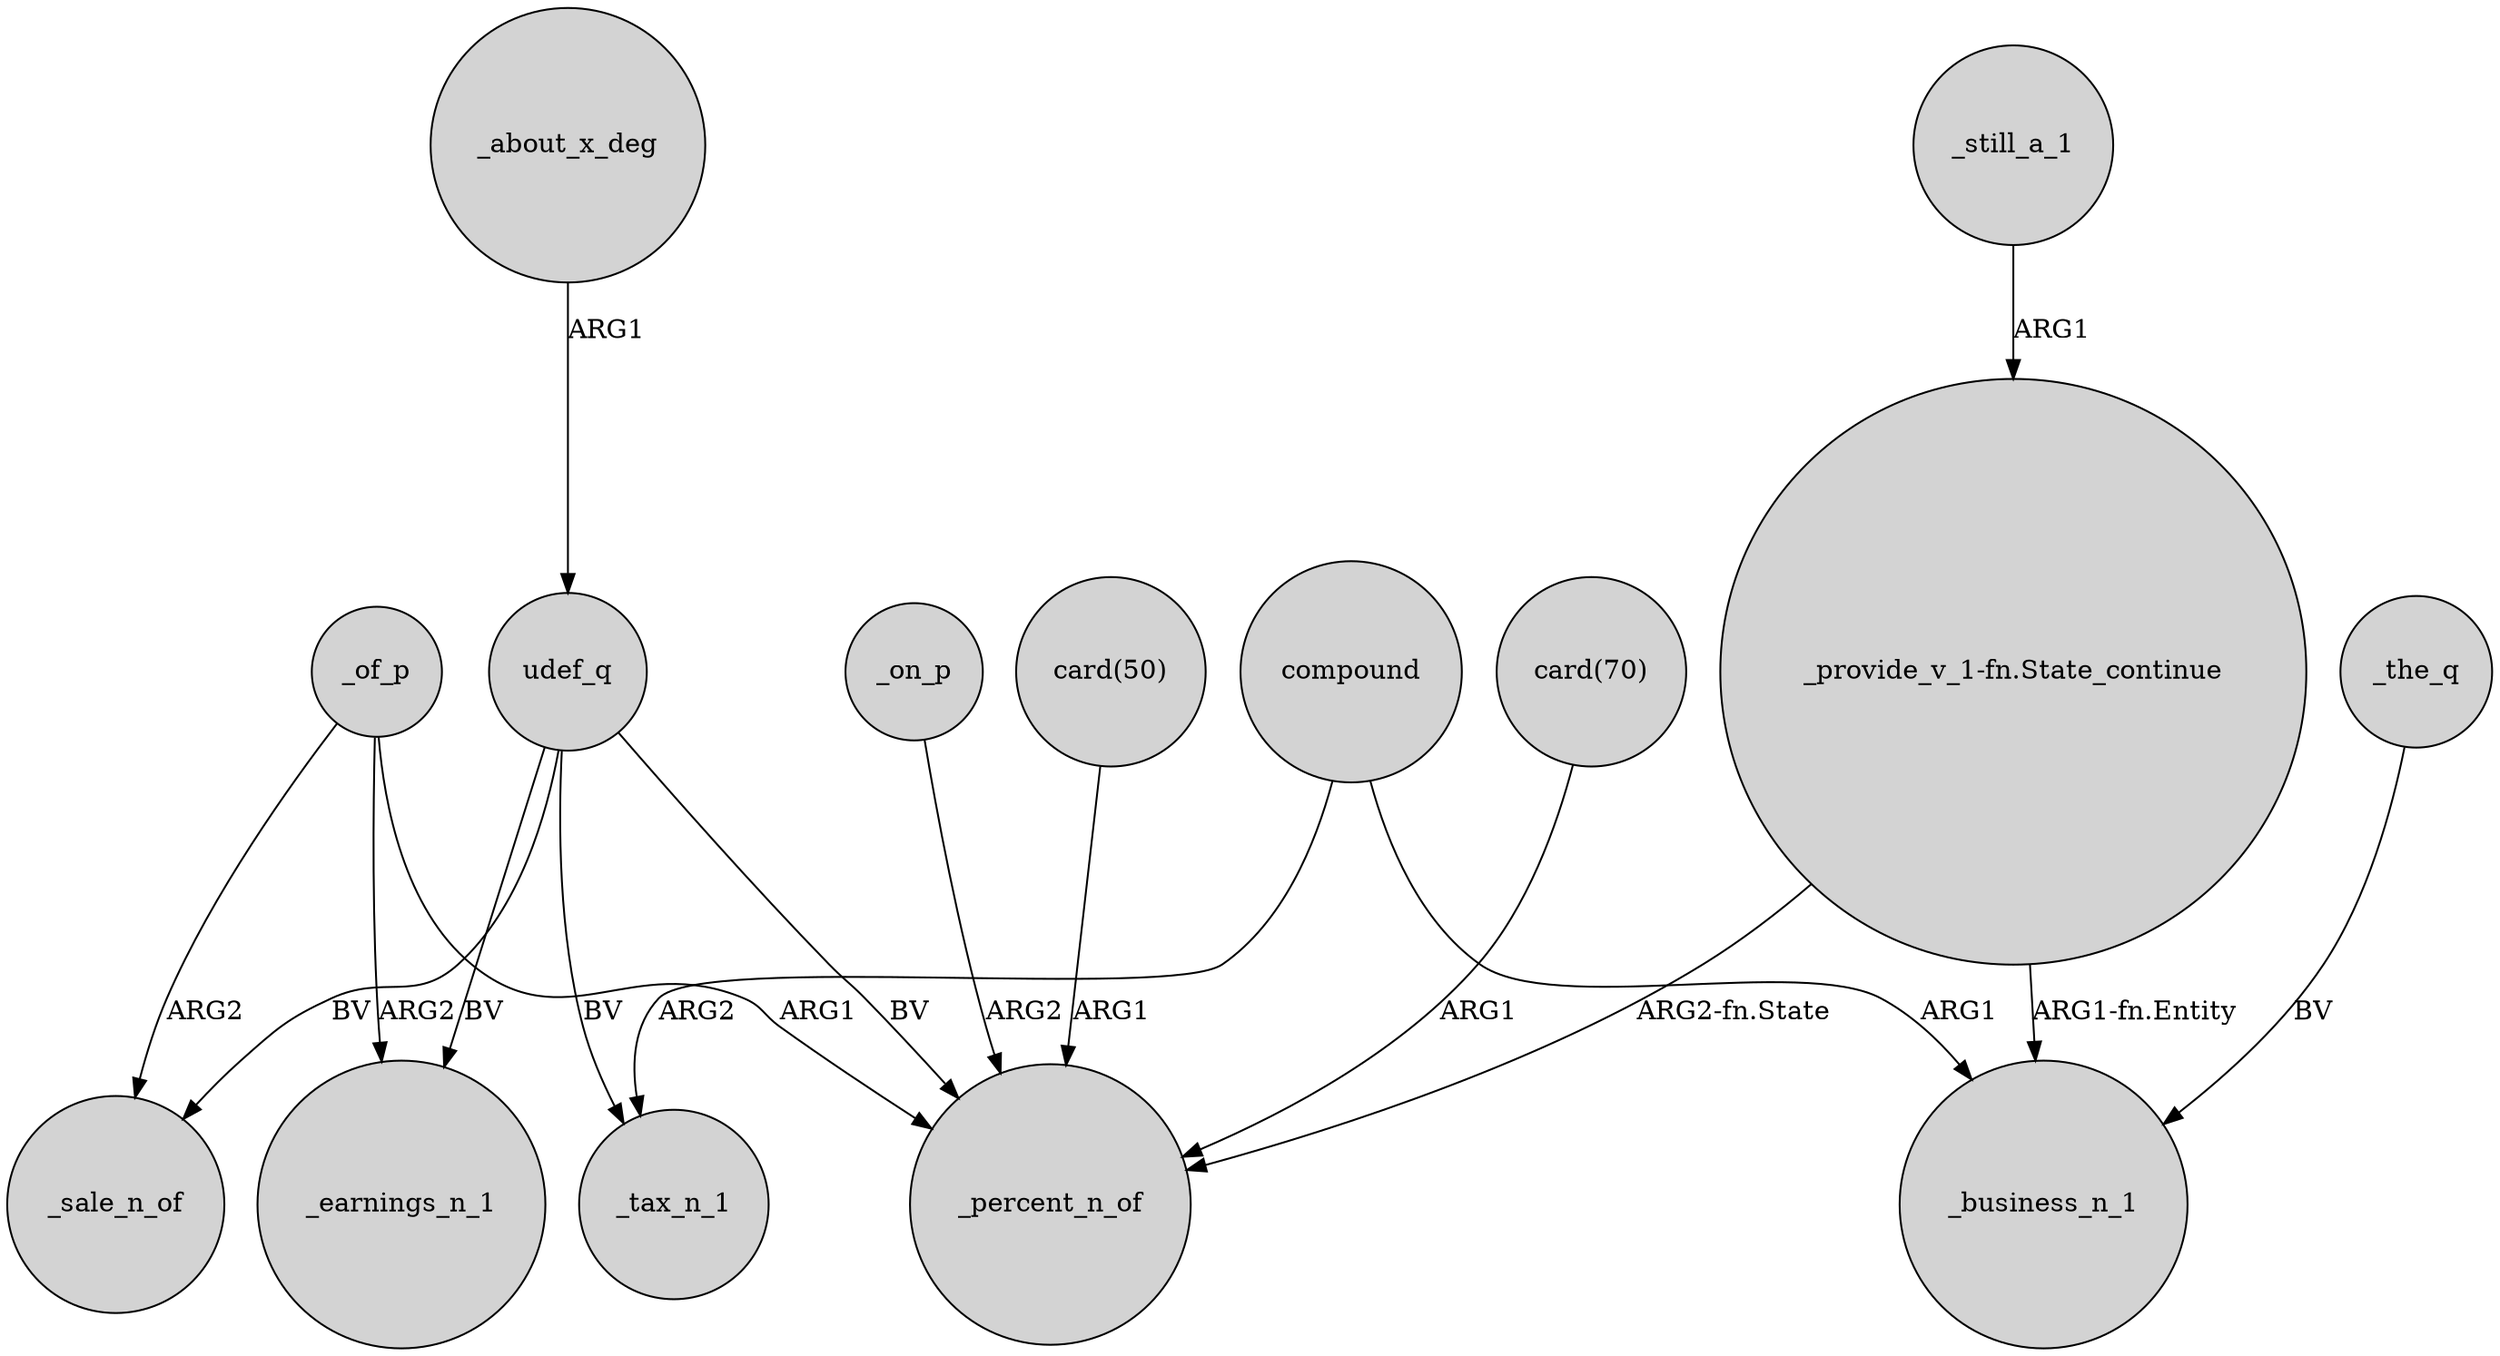 digraph {
	node [shape=circle style=filled]
	udef_q -> _earnings_n_1 [label=BV]
	udef_q -> _percent_n_of [label=BV]
	_of_p -> _earnings_n_1 [label=ARG2]
	"card(70)" -> _percent_n_of [label=ARG1]
	_of_p -> _sale_n_of [label=ARG2]
	udef_q -> _sale_n_of [label=BV]
	"_provide_v_1-fn.State_continue" -> _percent_n_of [label="ARG2-fn.State"]
	_still_a_1 -> "_provide_v_1-fn.State_continue" [label=ARG1]
	compound -> _business_n_1 [label=ARG1]
	compound -> _tax_n_1 [label=ARG2]
	_on_p -> _percent_n_of [label=ARG2]
	_of_p -> _percent_n_of [label=ARG1]
	"_provide_v_1-fn.State_continue" -> _business_n_1 [label="ARG1-fn.Entity"]
	_about_x_deg -> udef_q [label=ARG1]
	udef_q -> _tax_n_1 [label=BV]
	"card(50)" -> _percent_n_of [label=ARG1]
	_the_q -> _business_n_1 [label=BV]
}
